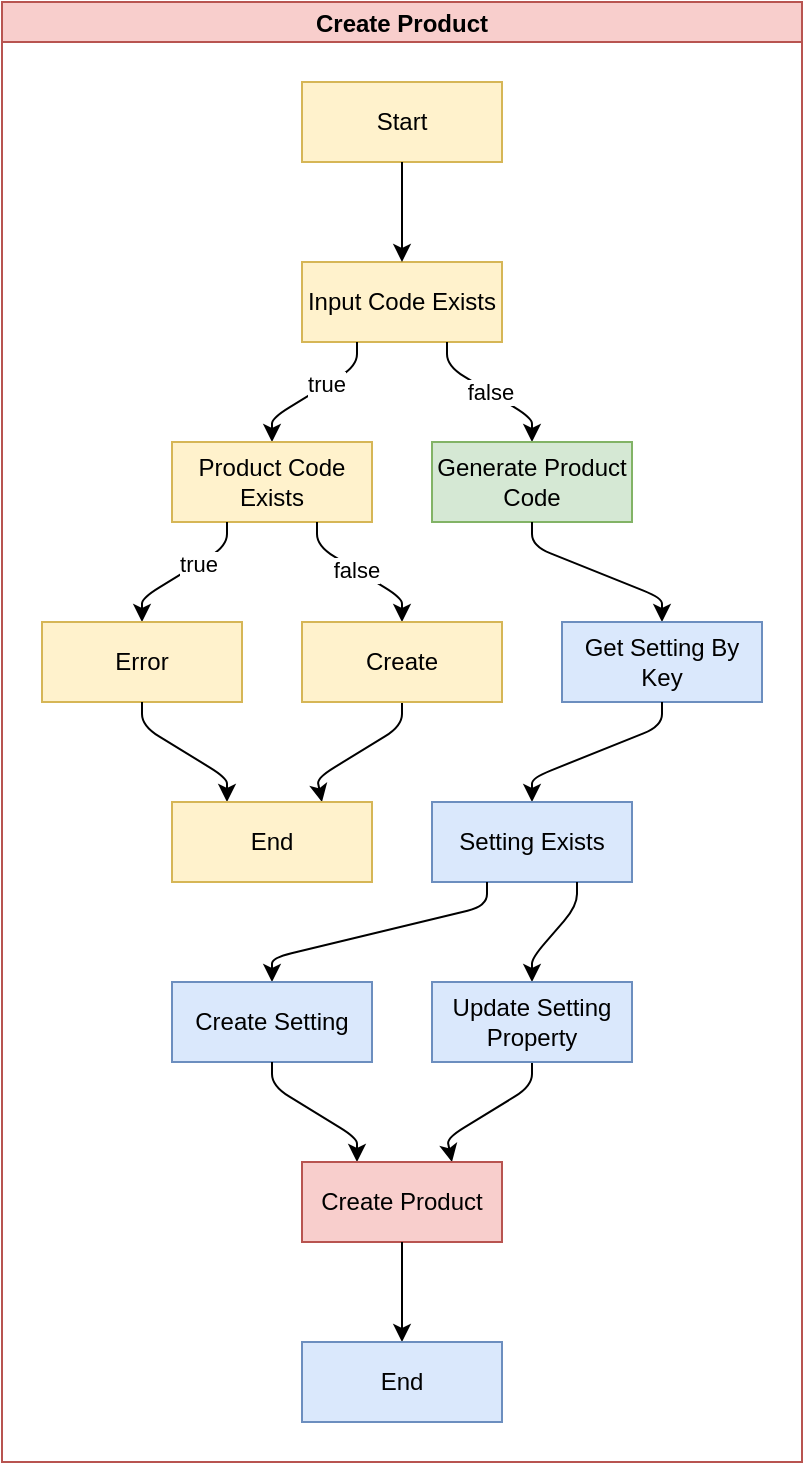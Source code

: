 <mxfile>
    <diagram id="XYHGgtydvt-AKPdUVYVy" name="Page-1">
        <mxGraphModel dx="1709" dy="486" grid="1" gridSize="10" guides="1" tooltips="1" connect="1" arrows="1" fold="1" page="1" pageScale="1" pageWidth="827" pageHeight="1169" math="0" shadow="0">
            <root>
                <mxCell id="0"/>
                <mxCell id="1" parent="0"/>
                <mxCell id="61" value="Create Product" style="swimlane;startSize=20;horizontal=1;childLayout=flowLayout;flowOrientation=north;resizable=0;interRankCellSpacing=50;containerType=tree;fontSize=12;fillColor=#f8cecc;strokeColor=#b85450;" vertex="1" parent="1">
                    <mxGeometry x="-150" y="125" width="400" height="730" as="geometry"/>
                </mxCell>
                <mxCell id="62" value="Start" style="whiteSpace=wrap;html=1;fillColor=#fff2cc;strokeColor=#d6b656;" vertex="1" parent="61">
                    <mxGeometry x="150" y="40" width="100" height="40" as="geometry"/>
                </mxCell>
                <mxCell id="63" value="Input Code Exists" style="whiteSpace=wrap;html=1;fillColor=#fff2cc;strokeColor=#d6b656;" vertex="1" parent="61">
                    <mxGeometry x="150" y="130" width="100" height="40" as="geometry"/>
                </mxCell>
                <mxCell id="64" value="" style="html=1;rounded=1;curved=0;sourcePerimeterSpacing=0;targetPerimeterSpacing=0;startSize=6;endSize=6;noEdgeStyle=1;orthogonal=1;" edge="1" parent="61" source="62" target="63">
                    <mxGeometry relative="1" as="geometry">
                        <Array as="points">
                            <mxPoint x="200" y="92"/>
                            <mxPoint x="200" y="118"/>
                        </Array>
                    </mxGeometry>
                </mxCell>
                <mxCell id="70" value="" style="html=1;rounded=1;curved=0;sourcePerimeterSpacing=0;targetPerimeterSpacing=0;startSize=6;endSize=6;noEdgeStyle=1;orthogonal=1;" edge="1" target="71" source="63" parent="61">
                    <mxGeometry relative="1" as="geometry">
                        <mxPoint x="1300" y="2770" as="sourcePoint"/>
                        <Array as="points">
                            <mxPoint x="177.5" y="182"/>
                            <mxPoint x="135" y="208"/>
                        </Array>
                    </mxGeometry>
                </mxCell>
                <mxCell id="89" value="true" style="edgeLabel;html=1;align=center;verticalAlign=middle;resizable=0;points=[];" vertex="1" connectable="0" parent="70">
                    <mxGeometry x="-0.204" y="-1" relative="1" as="geometry">
                        <mxPoint as="offset"/>
                    </mxGeometry>
                </mxCell>
                <mxCell id="71" value="Product Code Exists" style="whiteSpace=wrap;html=1;fillColor=#fff2cc;strokeColor=#d6b656;" vertex="1" parent="61">
                    <mxGeometry x="85" y="220" width="100" height="40" as="geometry"/>
                </mxCell>
                <mxCell id="72" value="false" style="html=1;rounded=1;curved=0;sourcePerimeterSpacing=0;targetPerimeterSpacing=0;startSize=6;endSize=6;noEdgeStyle=1;orthogonal=1;" edge="1" target="73" source="63" parent="61">
                    <mxGeometry relative="1" as="geometry">
                        <mxPoint x="1240" y="2740" as="sourcePoint"/>
                        <Array as="points">
                            <mxPoint x="222.5" y="182"/>
                            <mxPoint x="265" y="208"/>
                        </Array>
                    </mxGeometry>
                </mxCell>
                <mxCell id="73" value="Generate Product Code" style="whiteSpace=wrap;html=1;fillColor=#d5e8d4;strokeColor=#82b366;" vertex="1" parent="61">
                    <mxGeometry x="215" y="220" width="100" height="40" as="geometry"/>
                </mxCell>
                <mxCell id="74" value="" style="html=1;rounded=1;curved=0;sourcePerimeterSpacing=0;targetPerimeterSpacing=0;startSize=6;endSize=6;noEdgeStyle=1;orthogonal=1;" edge="1" target="75" source="73" parent="61">
                    <mxGeometry relative="1" as="geometry">
                        <mxPoint x="1307.5" y="2700" as="sourcePoint"/>
                        <Array as="points">
                            <mxPoint x="265" y="272"/>
                            <mxPoint x="330" y="298"/>
                        </Array>
                    </mxGeometry>
                </mxCell>
                <mxCell id="75" value="Get Setting By Key" style="whiteSpace=wrap;html=1;fillColor=#dae8fc;strokeColor=#6c8ebf;" vertex="1" parent="61">
                    <mxGeometry x="280" y="310" width="100" height="40" as="geometry"/>
                </mxCell>
                <mxCell id="82" value="" style="html=1;rounded=1;curved=0;sourcePerimeterSpacing=0;targetPerimeterSpacing=0;startSize=6;endSize=6;noEdgeStyle=1;orthogonal=1;" edge="1" target="83" source="71" parent="61">
                    <mxGeometry relative="1" as="geometry">
                        <mxPoint x="1062.5" y="2300" as="sourcePoint"/>
                        <Array as="points">
                            <mxPoint x="112.5" y="272"/>
                            <mxPoint x="70" y="298"/>
                        </Array>
                    </mxGeometry>
                </mxCell>
                <mxCell id="86" value="true" style="edgeLabel;html=1;align=center;verticalAlign=middle;resizable=0;points=[];" vertex="1" connectable="0" parent="82">
                    <mxGeometry x="-0.212" relative="1" as="geometry">
                        <mxPoint as="offset"/>
                    </mxGeometry>
                </mxCell>
                <mxCell id="83" value="Error" style="whiteSpace=wrap;html=1;fillColor=#fff2cc;strokeColor=#d6b656;" vertex="1" parent="61">
                    <mxGeometry x="20" y="310" width="100" height="40" as="geometry"/>
                </mxCell>
                <mxCell id="84" value="" style="html=1;rounded=1;curved=0;sourcePerimeterSpacing=0;targetPerimeterSpacing=0;startSize=6;endSize=6;noEdgeStyle=1;orthogonal=1;" edge="1" target="85" source="71" parent="61">
                    <mxGeometry relative="1" as="geometry">
                        <mxPoint x="940" y="2230" as="sourcePoint"/>
                        <Array as="points">
                            <mxPoint x="157.5" y="272"/>
                            <mxPoint x="200" y="298"/>
                        </Array>
                    </mxGeometry>
                </mxCell>
                <mxCell id="87" value="false" style="edgeLabel;html=1;align=center;verticalAlign=middle;resizable=0;points=[];" vertex="1" connectable="0" parent="84">
                    <mxGeometry x="-0.055" relative="1" as="geometry">
                        <mxPoint as="offset"/>
                    </mxGeometry>
                </mxCell>
                <mxCell id="102" style="edgeStyle=none;html=1;entryX=0.75;entryY=0;entryDx=0;entryDy=0;noEdgeStyle=1;orthogonal=1;" edge="1" parent="61" source="85" target="101">
                    <mxGeometry relative="1" as="geometry">
                        <Array as="points">
                            <mxPoint x="200" y="362"/>
                            <mxPoint x="157.5" y="388"/>
                        </Array>
                    </mxGeometry>
                </mxCell>
                <mxCell id="85" value="Create" style="whiteSpace=wrap;html=1;fillColor=#fff2cc;strokeColor=#d6b656;" vertex="1" parent="61">
                    <mxGeometry x="150" y="310" width="100" height="40" as="geometry"/>
                </mxCell>
                <mxCell id="90" value="" style="html=1;rounded=1;curved=0;sourcePerimeterSpacing=0;targetPerimeterSpacing=0;startSize=6;endSize=6;noEdgeStyle=1;orthogonal=1;" edge="1" target="91" source="75" parent="61">
                    <mxGeometry relative="1" as="geometry">
                        <mxPoint x="795" y="1745" as="sourcePoint"/>
                        <Array as="points">
                            <mxPoint x="330" y="362"/>
                            <mxPoint x="265" y="388"/>
                        </Array>
                    </mxGeometry>
                </mxCell>
                <mxCell id="91" value="Setting Exists" style="whiteSpace=wrap;html=1;fillColor=#dae8fc;strokeColor=#6c8ebf;" vertex="1" parent="61">
                    <mxGeometry x="215" y="400" width="100" height="40" as="geometry"/>
                </mxCell>
                <mxCell id="95" value="" style="html=1;rounded=1;curved=0;sourcePerimeterSpacing=0;targetPerimeterSpacing=0;startSize=6;endSize=6;noEdgeStyle=1;orthogonal=1;" edge="1" target="96" source="91" parent="61">
                    <mxGeometry relative="1" as="geometry">
                        <mxPoint x="800" y="1715" as="sourcePoint"/>
                        <Array as="points">
                            <mxPoint x="242.5" y="452"/>
                            <mxPoint x="135" y="478"/>
                        </Array>
                    </mxGeometry>
                </mxCell>
                <mxCell id="96" value="Create Setting" style="whiteSpace=wrap;html=1;fillColor=#dae8fc;strokeColor=#6c8ebf;" vertex="1" parent="61">
                    <mxGeometry x="85" y="490" width="100" height="40" as="geometry"/>
                </mxCell>
                <mxCell id="97" value="" style="html=1;rounded=1;curved=0;sourcePerimeterSpacing=0;targetPerimeterSpacing=0;startSize=6;endSize=6;noEdgeStyle=1;orthogonal=1;" edge="1" target="98" source="91" parent="61">
                    <mxGeometry relative="1" as="geometry">
                        <mxPoint x="758.438" y="1725" as="sourcePoint"/>
                        <Array as="points">
                            <mxPoint x="287.5" y="452"/>
                            <mxPoint x="265" y="478"/>
                        </Array>
                    </mxGeometry>
                </mxCell>
                <mxCell id="106" style="edgeStyle=none;html=1;entryX=0.75;entryY=0;entryDx=0;entryDy=0;noEdgeStyle=1;orthogonal=1;" edge="1" parent="61" source="98" target="105">
                    <mxGeometry relative="1" as="geometry">
                        <Array as="points">
                            <mxPoint x="265" y="542"/>
                            <mxPoint x="222.5" y="568"/>
                        </Array>
                    </mxGeometry>
                </mxCell>
                <mxCell id="98" value="Update Setting Property" style="whiteSpace=wrap;html=1;fillColor=#dae8fc;strokeColor=#6c8ebf;" vertex="1" parent="61">
                    <mxGeometry x="215" y="490" width="100" height="40" as="geometry"/>
                </mxCell>
                <mxCell id="99" value="" style="html=1;rounded=1;curved=0;sourcePerimeterSpacing=0;targetPerimeterSpacing=0;startSize=6;endSize=6;noEdgeStyle=1;orthogonal=1;" edge="1" target="101" source="83" parent="61">
                    <mxGeometry relative="1" as="geometry">
                        <mxPoint x="462.5" y="1385" as="sourcePoint"/>
                        <Array as="points">
                            <mxPoint x="70" y="362"/>
                            <mxPoint x="112.5" y="388"/>
                        </Array>
                    </mxGeometry>
                </mxCell>
                <mxCell id="101" value="End" style="whiteSpace=wrap;html=1;fillColor=#fff2cc;strokeColor=#d6b656;" vertex="1" parent="61">
                    <mxGeometry x="85" y="400" width="100" height="40" as="geometry"/>
                </mxCell>
                <mxCell id="104" value="" style="html=1;rounded=1;curved=0;sourcePerimeterSpacing=0;targetPerimeterSpacing=0;startSize=6;endSize=6;noEdgeStyle=1;orthogonal=1;" edge="1" target="105" source="96" parent="61">
                    <mxGeometry relative="1" as="geometry">
                        <mxPoint x="492.5" y="1365" as="sourcePoint"/>
                        <Array as="points">
                            <mxPoint x="135" y="542"/>
                            <mxPoint x="177.5" y="568"/>
                        </Array>
                    </mxGeometry>
                </mxCell>
                <mxCell id="105" value="Create Product" style="whiteSpace=wrap;html=1;fillColor=#f8cecc;strokeColor=#b85450;" vertex="1" parent="61">
                    <mxGeometry x="150" y="580" width="100" height="40" as="geometry"/>
                </mxCell>
                <mxCell id="113" style="edgeStyle=none;html=1;entryX=0.5;entryY=0;entryDx=0;entryDy=0;noEdgeStyle=1;orthogonal=1;" edge="1" target="114" source="105" parent="61">
                    <mxGeometry relative="1" as="geometry">
                        <mxPoint x="230" y="895" as="sourcePoint"/>
                        <Array as="points">
                            <mxPoint x="200" y="632"/>
                            <mxPoint x="200" y="658"/>
                        </Array>
                    </mxGeometry>
                </mxCell>
                <mxCell id="114" value="End" style="whiteSpace=wrap;html=1;fillColor=#dae8fc;strokeColor=#6c8ebf;" vertex="1" parent="61">
                    <mxGeometry x="150" y="670" width="100" height="40" as="geometry"/>
                </mxCell>
            </root>
        </mxGraphModel>
    </diagram>
</mxfile>